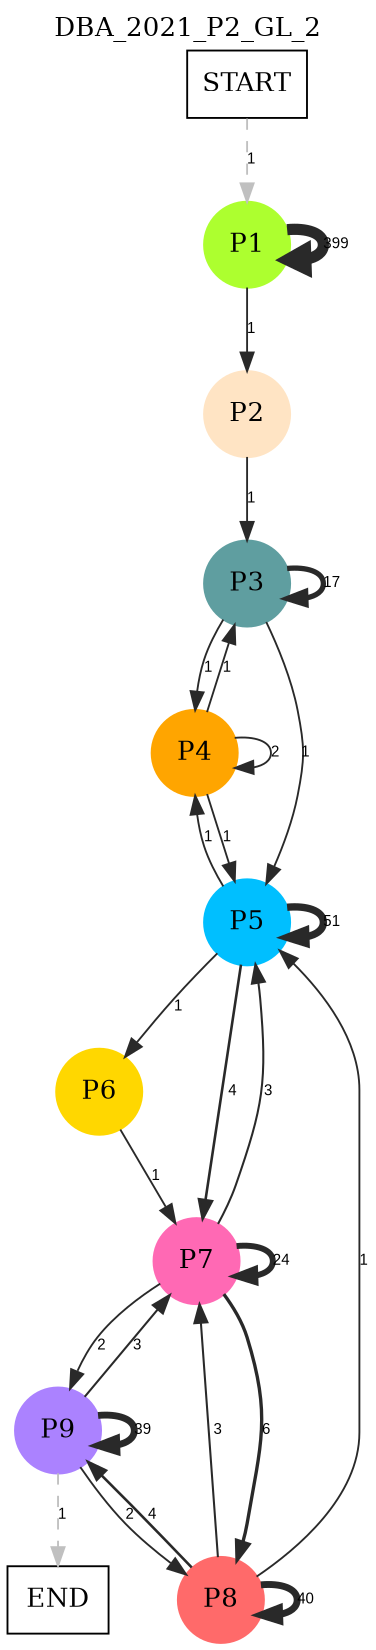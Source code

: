 digraph DBA_2021_P2_GL_2 {
	labelloc="t";
	label=DBA_2021_P2_GL_2;
	dpi = 150
	size="16,11!";
	margin = 0;
"START" [shape=box, fillcolor=white, style=filled, color=black]
"P1" [shape=circle, color=greenyellow, style=filled]
"P2" [shape=circle, color=bisque, style=filled]
"P3" [shape=circle, color=cadetblue, style=filled]
"P4" [shape=circle, color=orange, style=filled]
"P5" [shape=circle, color=deepskyblue, style=filled]
"P6" [shape=circle, color=gold, style=filled]
"P7" [shape=circle, color=hotpink, style=filled]
"P8" [shape=circle, color=indianred1, style=filled]
"P9" [shape=circle, color=mediumpurple1, style=filled]
"END" [shape=box, fillcolor=white, style=filled, color=black]
"START" -> "P1" [ style = dashed color=grey label ="1" labelfloat=false fontname="Arial" fontsize=8]

"P1" -> "P1" [ color=grey16 penwidth = "5.98896141688986"label ="399" labelfloat=false fontname="Arial" fontsize=8]

"P1" -> "P2" [ color=grey16 penwidth = "1"label ="1" labelfloat=false fontname="Arial" fontsize=8]

"P2" -> "P3" [ color=grey16 penwidth = "1"label ="1" labelfloat=false fontname="Arial" fontsize=8]

"P3" -> "P3" [ color=grey16 penwidth = "2.83321334405622"label ="17" labelfloat=false fontname="Arial" fontsize=8]

"P3" -> "P4" [ color=grey16 penwidth = "1"label ="1" labelfloat=false fontname="Arial" fontsize=8]

"P3" -> "P5" [ color=grey16 penwidth = "1"label ="1" labelfloat=false fontname="Arial" fontsize=8]

"P4" -> "P3" [ color=grey16 penwidth = "1"label ="1" labelfloat=false fontname="Arial" fontsize=8]

"P4" -> "P4" [ color=grey16 penwidth = "1"label ="2" labelfloat=false fontname="Arial" fontsize=8]

"P4" -> "P5" [ color=grey16 penwidth = "1"label ="1" labelfloat=false fontname="Arial" fontsize=8]

"P5" -> "P4" [ color=grey16 penwidth = "1"label ="1" labelfloat=false fontname="Arial" fontsize=8]

"P5" -> "P5" [ color=grey16 penwidth = "3.93182563272433"label ="51" labelfloat=false fontname="Arial" fontsize=8]

"P5" -> "P6" [ color=grey16 penwidth = "1"label ="1" labelfloat=false fontname="Arial" fontsize=8]

"P5" -> "P7" [ color=grey16 penwidth = "1.38629436111989"label ="4" labelfloat=false fontname="Arial" fontsize=8]

"P6" -> "P7" [ color=grey16 penwidth = "1"label ="1" labelfloat=false fontname="Arial" fontsize=8]

"P7" -> "P5" [ color=grey16 penwidth = "1.09861228866811"label ="3" labelfloat=false fontname="Arial" fontsize=8]

"P7" -> "P7" [ color=grey16 penwidth = "3.17805383034795"label ="24" labelfloat=false fontname="Arial" fontsize=8]

"P7" -> "P8" [ color=grey16 penwidth = "1.79175946922805"label ="6" labelfloat=false fontname="Arial" fontsize=8]

"P7" -> "P9" [ color=grey16 penwidth = "1"label ="2" labelfloat=false fontname="Arial" fontsize=8]

"P8" -> "P5" [ color=grey16 penwidth = "1"label ="1" labelfloat=false fontname="Arial" fontsize=8]

"P8" -> "P7" [ color=grey16 penwidth = "1.09861228866811"label ="3" labelfloat=false fontname="Arial" fontsize=8]

"P8" -> "P8" [ color=grey16 penwidth = "3.68887945411394"label ="40" labelfloat=false fontname="Arial" fontsize=8]

"P8" -> "P9" [ color=grey16 penwidth = "1.38629436111989"label ="4" labelfloat=false fontname="Arial" fontsize=8]

"P9" -> "P7" [ color=grey16 penwidth = "1.09861228866811"label ="3" labelfloat=false fontname="Arial" fontsize=8]

"P9" -> "P8" [ color=grey16 penwidth = "1"label ="2" labelfloat=false fontname="Arial" fontsize=8]

"P9" -> "P9" [ color=grey16 penwidth = "3.66356164612965"label ="39" labelfloat=false fontname="Arial" fontsize=8]

"P9" -> "END" [ style = dashed color=grey label ="1" labelfloat=false fontname="Arial" fontsize=8]

}
